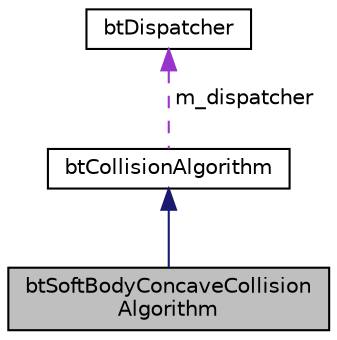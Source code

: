 digraph "btSoftBodyConcaveCollisionAlgorithm"
{
  edge [fontname="Helvetica",fontsize="10",labelfontname="Helvetica",labelfontsize="10"];
  node [fontname="Helvetica",fontsize="10",shape=record];
  Node1 [label="btSoftBodyConcaveCollision\lAlgorithm",height=0.2,width=0.4,color="black", fillcolor="grey75", style="filled", fontcolor="black"];
  Node2 -> Node1 [dir="back",color="midnightblue",fontsize="10",style="solid"];
  Node2 [label="btCollisionAlgorithm",height=0.2,width=0.4,color="black", fillcolor="white", style="filled",URL="$classbt_collision_algorithm.html"];
  Node3 -> Node2 [dir="back",color="darkorchid3",fontsize="10",style="dashed",label=" m_dispatcher" ];
  Node3 [label="btDispatcher",height=0.2,width=0.4,color="black", fillcolor="white", style="filled",URL="$classbt_dispatcher.html"];
}
